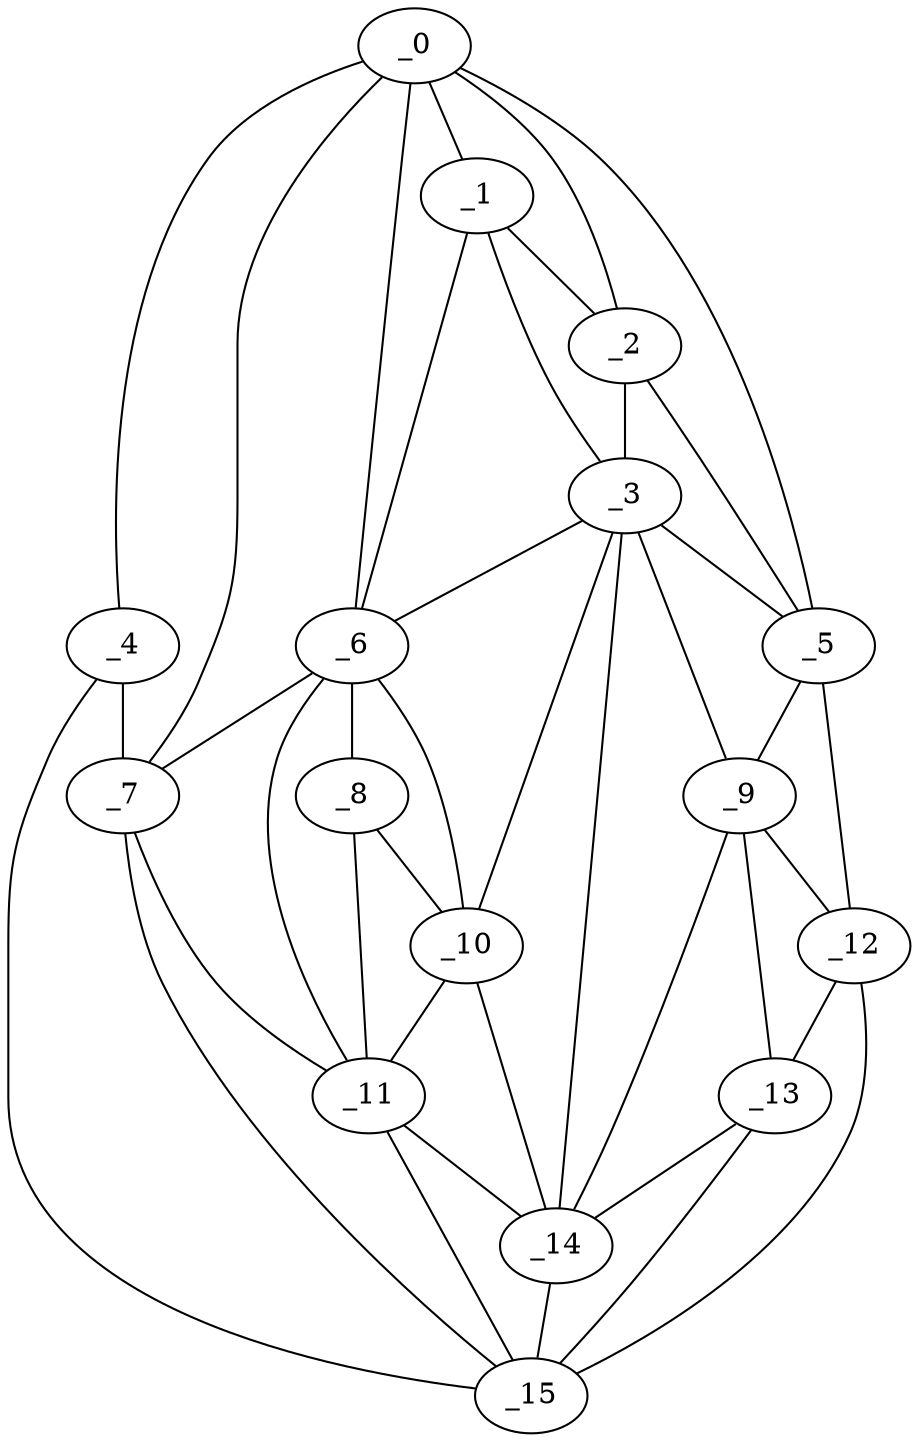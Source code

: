 graph "obj9__270.gxl" {
	_0	 [x=30,
		y=8];
	_1	 [x=49,
		y=13];
	_0 -- _1	 [valence=1];
	_2	 [x=54,
		y=11];
	_0 -- _2	 [valence=2];
	_4	 [x=88,
		y=124];
	_0 -- _4	 [valence=1];
	_5	 [x=89,
		y=11];
	_0 -- _5	 [valence=1];
	_6	 [x=90,
		y=72];
	_0 -- _6	 [valence=2];
	_7	 [x=91,
		y=92];
	_0 -- _7	 [valence=2];
	_1 -- _2	 [valence=2];
	_3	 [x=62,
		y=17];
	_1 -- _3	 [valence=2];
	_1 -- _6	 [valence=1];
	_2 -- _3	 [valence=1];
	_2 -- _5	 [valence=1];
	_3 -- _5	 [valence=2];
	_3 -- _6	 [valence=2];
	_9	 [x=96,
		y=33];
	_3 -- _9	 [valence=1];
	_10	 [x=97,
		y=56];
	_3 -- _10	 [valence=2];
	_14	 [x=98,
		y=43];
	_3 -- _14	 [valence=1];
	_4 -- _7	 [valence=2];
	_15	 [x=99,
		y=112];
	_4 -- _15	 [valence=1];
	_5 -- _9	 [valence=2];
	_12	 [x=98,
		y=22];
	_5 -- _12	 [valence=1];
	_6 -- _7	 [valence=2];
	_8	 [x=95,
		y=70];
	_6 -- _8	 [valence=2];
	_6 -- _10	 [valence=1];
	_11	 [x=97,
		y=89];
	_6 -- _11	 [valence=1];
	_7 -- _11	 [valence=2];
	_7 -- _15	 [valence=1];
	_8 -- _10	 [valence=1];
	_8 -- _11	 [valence=2];
	_9 -- _12	 [valence=1];
	_13	 [x=98,
		y=29];
	_9 -- _13	 [valence=2];
	_9 -- _14	 [valence=1];
	_10 -- _11	 [valence=2];
	_10 -- _14	 [valence=1];
	_11 -- _14	 [valence=2];
	_11 -- _15	 [valence=1];
	_12 -- _13	 [valence=2];
	_12 -- _15	 [valence=1];
	_13 -- _14	 [valence=2];
	_13 -- _15	 [valence=2];
	_14 -- _15	 [valence=1];
}
